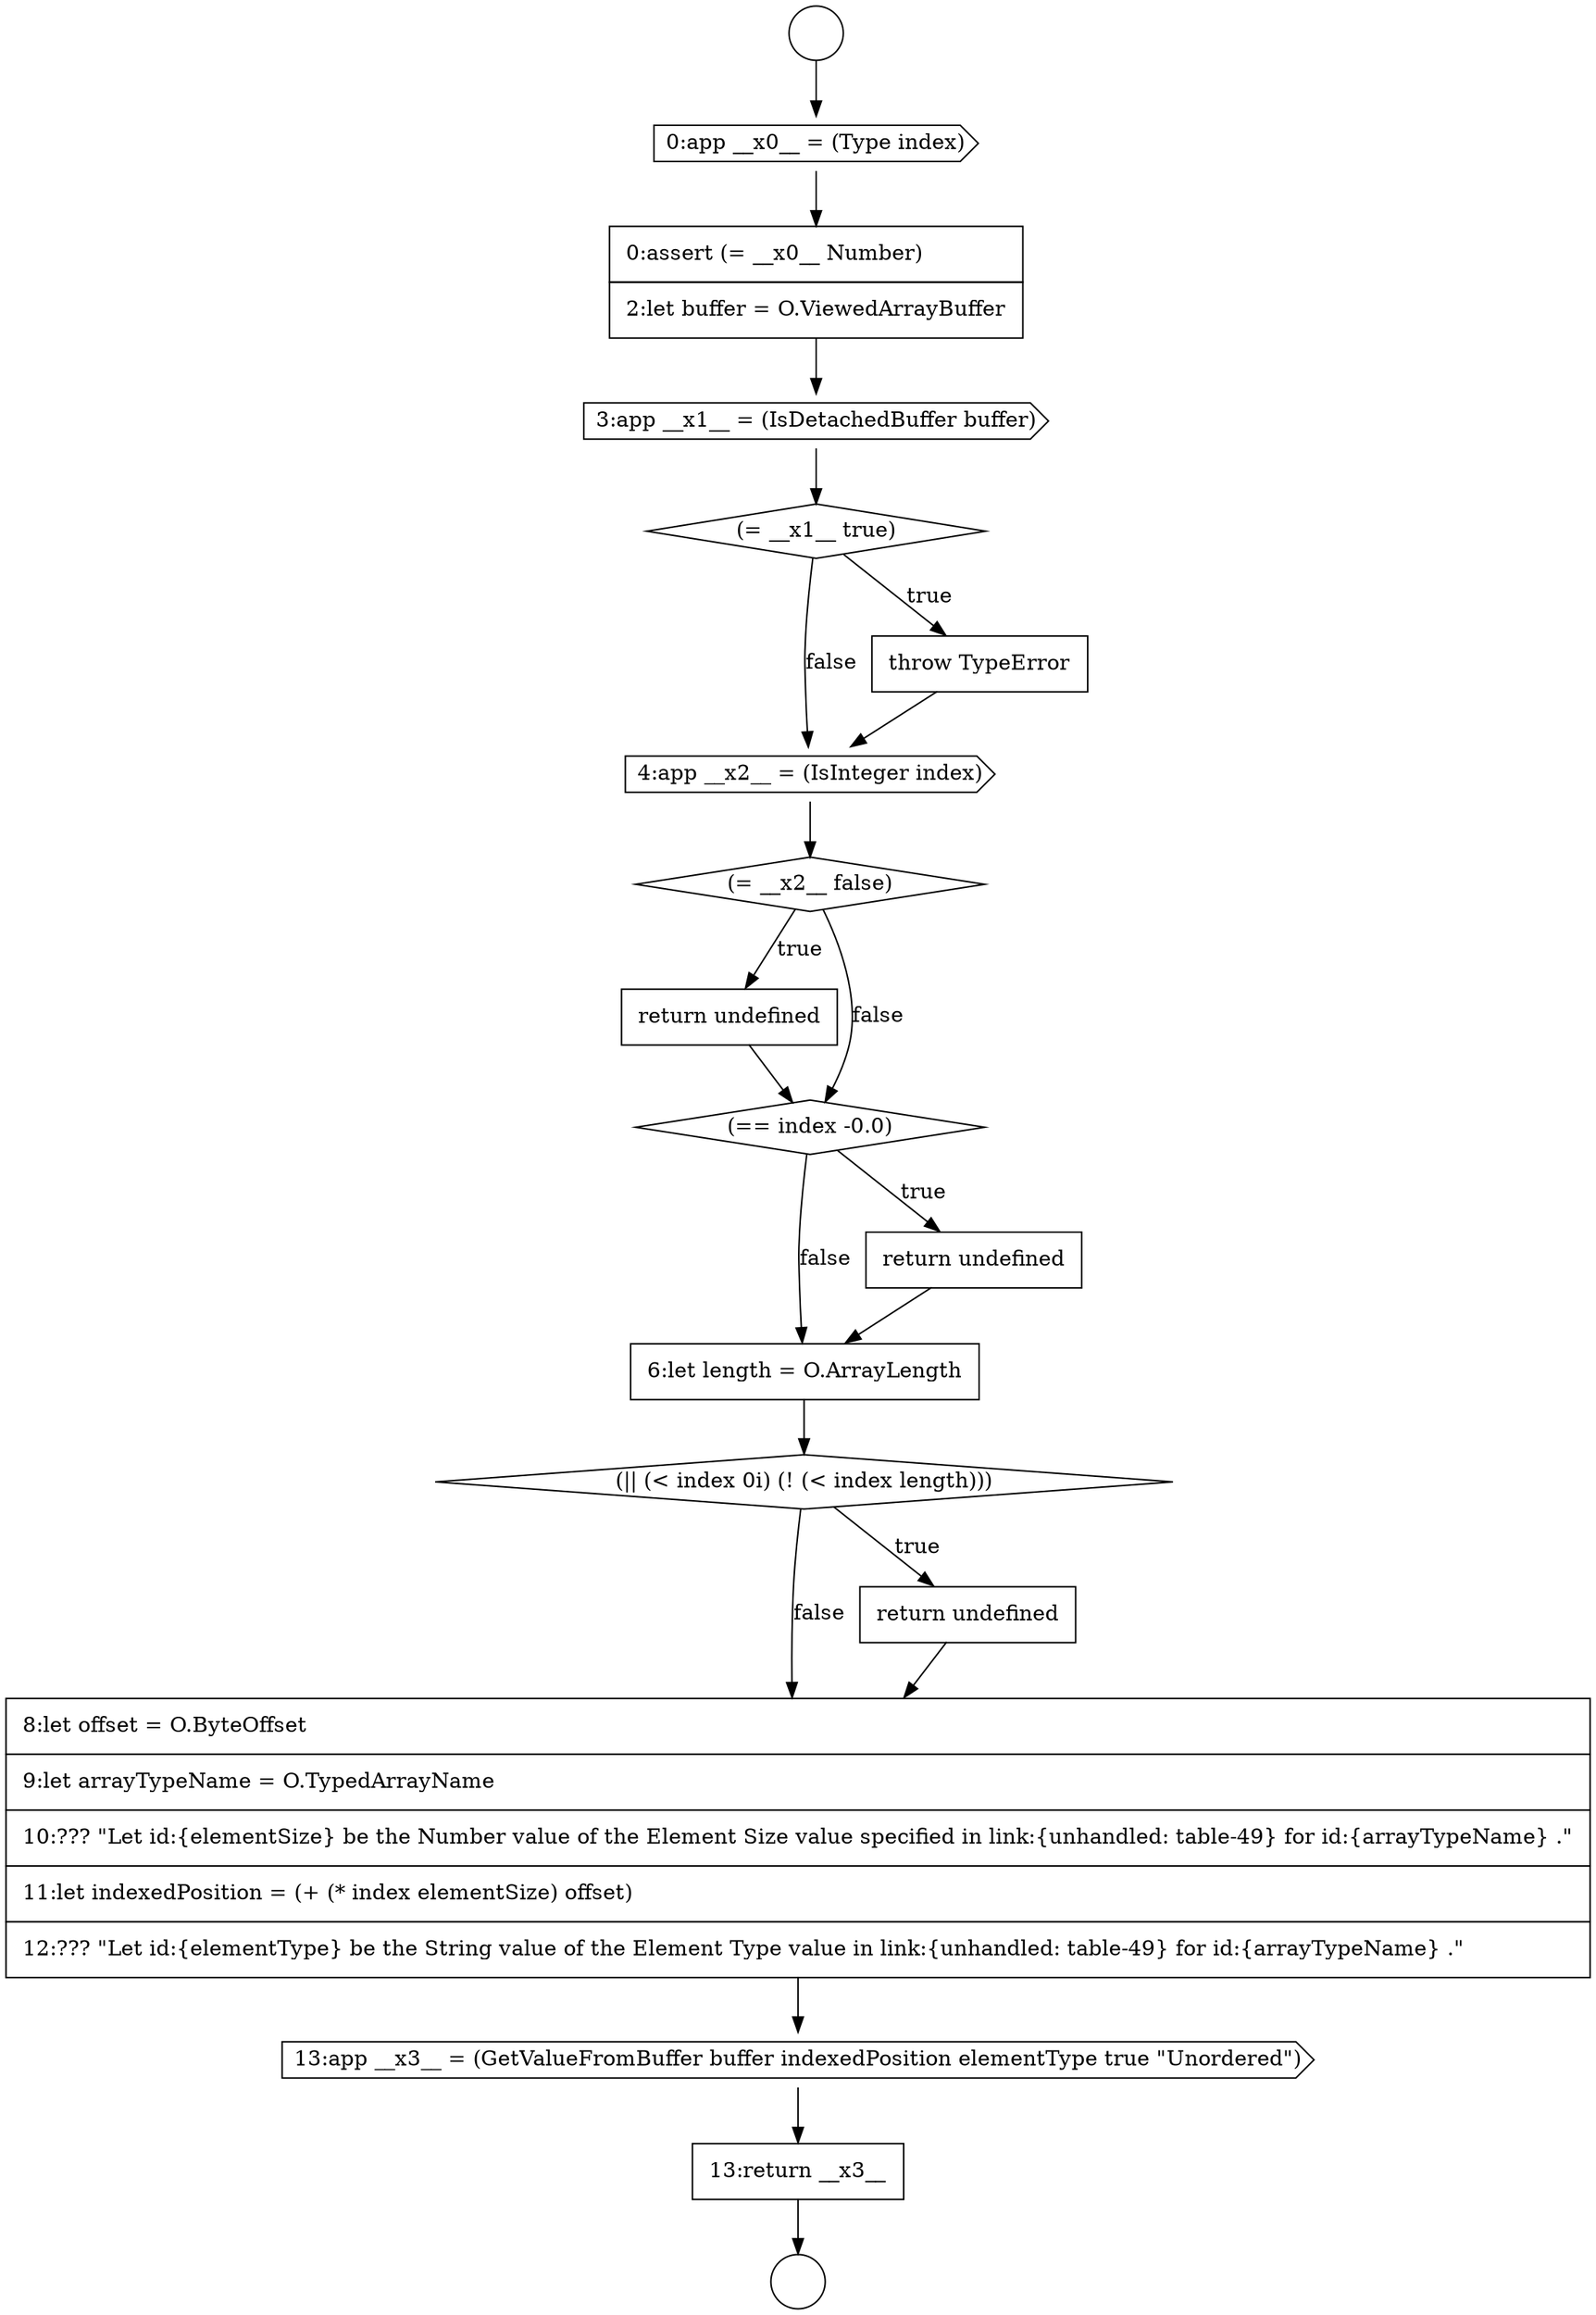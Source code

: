 digraph {
  node2544 [shape=diamond, label=<<font color="black">(= __x1__ true)</font>> color="black" fillcolor="white" style=filled]
  node2548 [shape=none, margin=0, label=<<font color="black">
    <table border="0" cellborder="1" cellspacing="0" cellpadding="10">
      <tr><td align="left">return undefined</td></tr>
    </table>
  </font>> color="black" fillcolor="white" style=filled]
  node2552 [shape=diamond, label=<<font color="black">(|| (&lt; index 0i) (! (&lt; index length)))</font>> color="black" fillcolor="white" style=filled]
  node2541 [shape=cds, label=<<font color="black">0:app __x0__ = (Type index)</font>> color="black" fillcolor="white" style=filled]
  node2547 [shape=diamond, label=<<font color="black">(= __x2__ false)</font>> color="black" fillcolor="white" style=filled]
  node2551 [shape=none, margin=0, label=<<font color="black">
    <table border="0" cellborder="1" cellspacing="0" cellpadding="10">
      <tr><td align="left">6:let length = O.ArrayLength</td></tr>
    </table>
  </font>> color="black" fillcolor="white" style=filled]
  node2546 [shape=cds, label=<<font color="black">4:app __x2__ = (IsInteger index)</font>> color="black" fillcolor="white" style=filled]
  node2556 [shape=none, margin=0, label=<<font color="black">
    <table border="0" cellborder="1" cellspacing="0" cellpadding="10">
      <tr><td align="left">13:return __x3__</td></tr>
    </table>
  </font>> color="black" fillcolor="white" style=filled]
  node2550 [shape=none, margin=0, label=<<font color="black">
    <table border="0" cellborder="1" cellspacing="0" cellpadding="10">
      <tr><td align="left">return undefined</td></tr>
    </table>
  </font>> color="black" fillcolor="white" style=filled]
  node2545 [shape=none, margin=0, label=<<font color="black">
    <table border="0" cellborder="1" cellspacing="0" cellpadding="10">
      <tr><td align="left">throw TypeError</td></tr>
    </table>
  </font>> color="black" fillcolor="white" style=filled]
  node2543 [shape=cds, label=<<font color="black">3:app __x1__ = (IsDetachedBuffer buffer)</font>> color="black" fillcolor="white" style=filled]
  node2554 [shape=none, margin=0, label=<<font color="black">
    <table border="0" cellborder="1" cellspacing="0" cellpadding="10">
      <tr><td align="left">8:let offset = O.ByteOffset</td></tr>
      <tr><td align="left">9:let arrayTypeName = O.TypedArrayName</td></tr>
      <tr><td align="left">10:??? &quot;Let id:{elementSize} be the Number value of the Element Size value specified in link:{unhandled: table-49} for id:{arrayTypeName} .&quot;</td></tr>
      <tr><td align="left">11:let indexedPosition = (+ (* index elementSize) offset)</td></tr>
      <tr><td align="left">12:??? &quot;Let id:{elementType} be the String value of the Element Type value in link:{unhandled: table-49} for id:{arrayTypeName} .&quot;</td></tr>
    </table>
  </font>> color="black" fillcolor="white" style=filled]
  node2549 [shape=diamond, label=<<font color="black">(== index -0.0)</font>> color="black" fillcolor="white" style=filled]
  node2539 [shape=circle label=" " color="black" fillcolor="white" style=filled]
  node2540 [shape=circle label=" " color="black" fillcolor="white" style=filled]
  node2555 [shape=cds, label=<<font color="black">13:app __x3__ = (GetValueFromBuffer buffer indexedPosition elementType true &quot;Unordered&quot;)</font>> color="black" fillcolor="white" style=filled]
  node2542 [shape=none, margin=0, label=<<font color="black">
    <table border="0" cellborder="1" cellspacing="0" cellpadding="10">
      <tr><td align="left">0:assert (= __x0__ Number)</td></tr>
      <tr><td align="left">2:let buffer = O.ViewedArrayBuffer</td></tr>
    </table>
  </font>> color="black" fillcolor="white" style=filled]
  node2553 [shape=none, margin=0, label=<<font color="black">
    <table border="0" cellborder="1" cellspacing="0" cellpadding="10">
      <tr><td align="left">return undefined</td></tr>
    </table>
  </font>> color="black" fillcolor="white" style=filled]
  node2543 -> node2544 [ color="black"]
  node2550 -> node2551 [ color="black"]
  node2555 -> node2556 [ color="black"]
  node2547 -> node2548 [label=<<font color="black">true</font>> color="black"]
  node2547 -> node2549 [label=<<font color="black">false</font>> color="black"]
  node2546 -> node2547 [ color="black"]
  node2551 -> node2552 [ color="black"]
  node2552 -> node2553 [label=<<font color="black">true</font>> color="black"]
  node2552 -> node2554 [label=<<font color="black">false</font>> color="black"]
  node2548 -> node2549 [ color="black"]
  node2554 -> node2555 [ color="black"]
  node2545 -> node2546 [ color="black"]
  node2549 -> node2550 [label=<<font color="black">true</font>> color="black"]
  node2549 -> node2551 [label=<<font color="black">false</font>> color="black"]
  node2556 -> node2540 [ color="black"]
  node2544 -> node2545 [label=<<font color="black">true</font>> color="black"]
  node2544 -> node2546 [label=<<font color="black">false</font>> color="black"]
  node2539 -> node2541 [ color="black"]
  node2553 -> node2554 [ color="black"]
  node2542 -> node2543 [ color="black"]
  node2541 -> node2542 [ color="black"]
}
